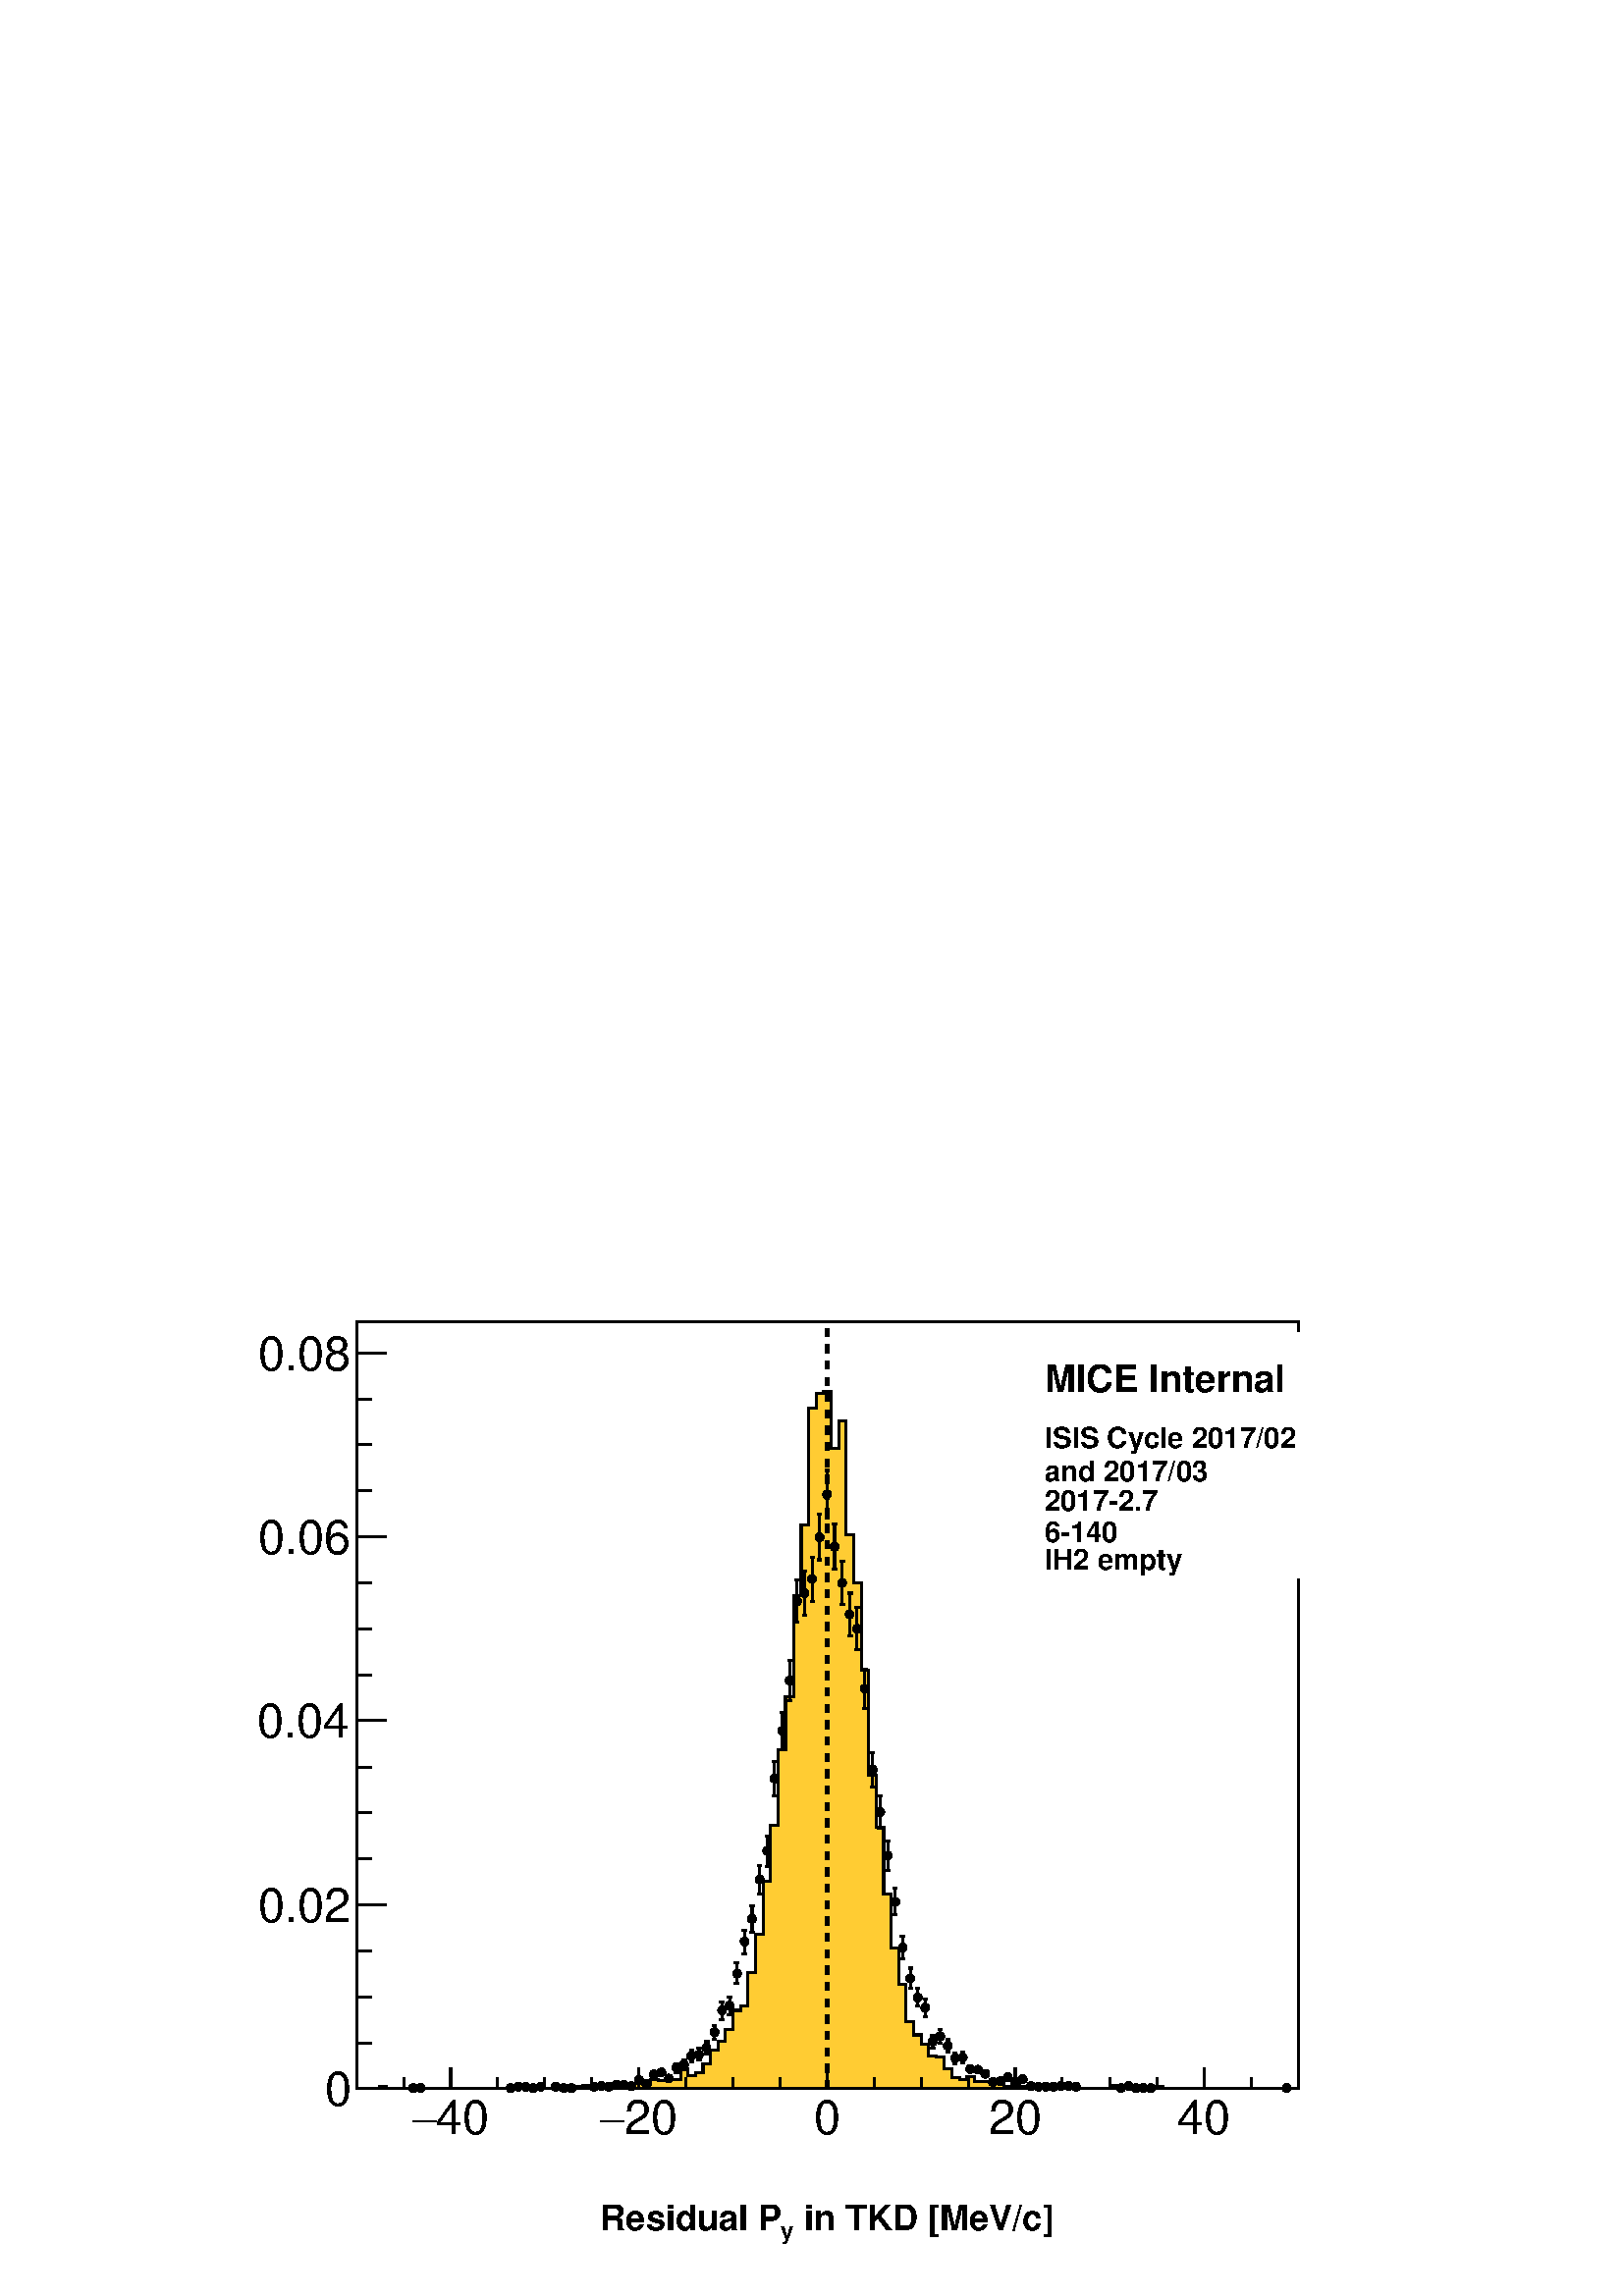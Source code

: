 %!PS-Adobe-2.0 EPSF-2.0
%%BoundingBox:  0 0 567 395
%%EndComments
%%BeginProlog
80 dict begin
/s {stroke} def /l {lineto} def /m {moveto} def /t {translate} def
/r {rotate} def /rl {roll}  def /R {repeat} def
/d {rlineto} def /rm {rmoveto} def /gr {grestore} def /f {eofill} def
/c {setrgbcolor} def /black {0 setgray} def /sd {setdash} def
/cl {closepath} def /sf {scalefont setfont} def /lw {setlinewidth} def
/box {m dup 0 exch d exch 0 d 0 exch neg d cl} def
/NC{systemdict begin initclip end}def/C{NC box clip newpath}def
/bl {box s} def /bf {gsave box gsave f grestore 1 lw [] 0 sd s grestore} def /Y { 0 exch d} def /X { 0 d} def 
/K {{pop pop 0 moveto} exch kshow} bind def
/ita {/ang 15 def gsave [1 0 ang dup sin exch cos div 1 0 0] concat} def 
/mp {newpath /y exch def /x exch def} def
/side {[w .77 mul w .23 mul] .385 w mul sd w 0 l currentpoint t -144 r} def
/mr {mp x y w2 0 360 arc} def /m24 {mr s} def /m20 {mr f} def
/mb {mp x y w2 add m w2 neg 0 d 0 w neg d w 0 d 0 w d cl} def
/mt {mp x y w2 add m w2 neg w neg d w 0 d cl} def
/m21 {mb f} def /m25 {mb s} def /m22 {mt f} def /m26{mt s} def
/m23 {mp x y w2 sub m w2 w d w neg 0 d cl f} def
/m27 {mp x y w2 add m w3 neg w2 neg d w3 w2 neg d w3 w2 d cl s} def
/m28 {mp x w2 sub y w2 sub w3 add m w3 0 d  0 w3 neg d w3 0 d 0 w3 d w3 0 d  0 w3 d w3 neg 0 d 0 w3 d w3 neg 0 d 0 w3 neg d w3 neg 0 d cl s } def
/m29 {mp gsave x w2 sub y w2 add w3 sub m currentpoint t 4 {side} repeat cl fill gr} def
/m30 {mp gsave x w2 sub y w2 add w3 sub m currentpoint t 4 {side} repeat cl s gr} def
/m31 {mp x y w2 sub m 0 w d x w2 sub y m w 0 d x w2 sub y w2 add m w w neg d x w2 sub y w2 sub m w w d s} def
/m32 {mp x y w2 sub m w2 w d w neg 0 d cl s} def
/m33 {mp x y w2 add m w3 neg w2 neg d w3 w2 neg d w3 w2 d cl f} def
/m34 {mp x w2 sub y w2 sub w3 add m w3 0 d  0 w3 neg d w3 0 d 0 w3 d w3 0 d  0 w3 d w3 neg 0 d 0 w3 d w3 neg 0 d 0 w3 neg d w3 neg 0 d cl f } def
/m2 {mp x y w2 sub m 0 w d x w2 sub y m w 0 d s} def
/m5 {mp x w2 sub y w2 sub m w w d x w2 sub y w2 add m w w neg d s} def
/reEncode {exch findfont dup length dict begin {1 index /FID eq  {pop pop} {def} ifelse } forall /Encoding exch def currentdict end dup /FontName get exch definefont pop } def [/Times-Bold /Times-Italic /Times-BoldItalic /Helvetica /Helvetica-Oblique
 /Helvetica-Bold /Helvetica-BoldOblique /Courier /Courier-Oblique /Courier-Bold /Courier-BoldOblique /Times-Roman /AvantGarde-Book /AvantGarde-BookOblique /AvantGarde-Demi /AvantGarde-DemiOblique /Bookman-Demi /Bookman-DemiItalic /Bookman-Light
 /Bookman-LightItalic /Helvetica-Narrow /Helvetica-Narrow-Bold /Helvetica-Narrow-BoldOblique /Helvetica-Narrow-Oblique /NewCenturySchlbk-Roman /NewCenturySchlbk-Bold /NewCenturySchlbk-BoldItalic /NewCenturySchlbk-Italic /Palatino-Bold
 /Palatino-BoldItalic /Palatino-Italic /Palatino-Roman ] {ISOLatin1Encoding reEncode } forall
%%EndProlog
%%BeginSetup
%%EndSetup
newpath  gsave  .25 .25 scale  gsave  0 0 t black[  ] 0 sd 3 lw 1 1 1 c 2268 1579 0 0 bf black 1 1 1 c 1973 1500 227 79 bf black 1 1 1 c 1381 1125 523 304 bf black 1381 1125 523 304 bl 1 1 1 c 1381 1125 523 304 bf black 1381 1125 523 304 bl 1 0.8 0.2
 c black 1 0.8 0.2 c 523 304 m 33 X 4 Y 11 X -4 Y 77 X 1 Y 11 X -1 Y 44 X 1 Y 34 X -1 Y 22 X 3 Y 11 X -3 Y 22 X 1 Y 22 X 3 Y 22 X -3 Y 11 X 2 Y 11 X 2 Y 11 X -4 Y 11 X 2 Y 11 X -2 Y 11 X 2 Y 11 X 1 Y 11 X -1 Y 11 X 5 Y 12 X -1 Y 11 X 7 Y 11 X -2 Y 11
 X 2 Y 22 X 15 Y 11 X -10 Y 11 X 4 Y 11 X 13 Y 11 X 21 Y 11 X 13 Y 11 X 17 Y 11 X 28 Y 11 X 6 Y 11 X 49 Y 11 X 56 Y 11 X 78 Y 11 X 82 Y 11 X 111 Y 11 X 78 Y 12 X 148 Y 11 X 104 Y 11 X 172 Y 11 X 21 Y 11 X 3 Y 11 X -83 Y 11 X 40 Y 11 X -167 Y 11 X -71
 Y 11 X -128 Y 11 X -154 Y 11 X -76 Y 11 X -98 Y 11 X -80 Y 11 X -53 Y 11 X -55 Y 11 X -19 Y 11 X -13 Y 11 X -18 Y 11 X -1 Y 11 X -18 Y 12 X -12 Y 11 X -3 Y 11 X 4 Y 11 X -8 Y 22 X 1 Y 11 X -3 Y 11 X -4 Y 11 X 1 Y 11 X -1 Y 11 X -1 Y 22 X -2 Y 33 X
 -1 Y 11 X 1 Y 11 X -1 Y 11 X 1 Y 11 X -1 Y 23 X 5 Y 11 X -5 Y 22 X 1 Y 11 X -1 Y 22 X 3 Y 11 X -3 Y 177 X 1 Y 11 X -1 Y 11 X f black 1 0.8 0.2 c black 523 304 m 33 X 4 Y 11 X -4 Y 77 X 1 Y 11 X -1 Y 44 X 1 Y 34 X -1 Y 22 X 3 Y 11 X -3 Y 22 X 1 Y 22
 X 3 Y 22 X -3 Y 11 X 2 Y 11 X 2 Y 11 X -4 Y 11 X 2 Y 11 X -2 Y 11 X 2 Y 11 X 1 Y 11 X -1 Y 11 X 5 Y 12 X -1 Y 11 X 7 Y 11 X -2 Y 11 X 2 Y 22 X 15 Y 11 X -10 Y 11 X 4 Y 11 X 13 Y 11 X 21 Y 11 X 13 Y 11 X 17 Y 11 X 28 Y 11 X 6 Y 11 X 49 Y 11 X 56 Y 11
 X 78 Y 11 X 82 Y 11 X 111 Y 11 X 78 Y 12 X 148 Y 11 X 104 Y 11 X 172 Y 11 X 21 Y 11 X 3 Y 11 X -83 Y 11 X 40 Y 11 X -167 Y 11 X -71 Y 11 X -128 Y 11 X -154 Y 11 X -76 Y 11 X -98 Y 11 X -80 Y 11 X -53 Y 11 X -55 Y 11 X -19 Y 11 X -13 Y 11 X -18 Y 11
 X -1 Y 11 X -18 Y 12 X -12 Y 11 X -3 Y 11 X 4 Y 11 X -8 Y 22 X 1 Y 11 X -3 Y 11 X -4 Y 11 X 1 Y 11 X -1 Y 11 X -1 Y 22 X -2 Y 33 X -1 Y 11 X 1 Y 11 X -1 Y 11 X 1 Y 11 X -1 Y 23 X 5 Y 11 X -5 Y 22 X 1 Y 11 X -1 Y 22 X 3 Y 11 X -3 Y 177 X 1 Y 11 X -1
 Y 11 X s 523 304 m 1381 X s 661 335 m -31 Y s 730 320 m -16 Y s 799 320 m -16 Y s 868 320 m -16 Y s 937 335 m -31 Y s 1006 320 m -16 Y s 1075 320 m -16 Y s 1144 320 m -16 Y s 1213 335 m -31 Y s 1282 320 m -16 Y s 1351 320 m -16 Y s 1420 320 m -16 Y
 s 1489 335 m -31 Y s 1558 320 m -16 Y s 1628 320 m -16 Y s 1697 320 m -16 Y s 1766 335 m -31 Y s 661 335 m -31 Y s 592 320 m -16 Y s 523 320 m -16 Y s 1766 335 m -31 Y s 1835 320 m -16 Y s
 gsave  1973 1500 227 79 C 640.029 237.168 t 0 r /Helvetica findfont 69.881 sf 0 0 m (40) show NC gr 
 gsave  1973 1500 227 79 C 602.667 237.168 t 0 r /Symbol findfont 69.881 sf 0 0 m (-) show NC gr 
 gsave  1973 1500 227 79 C 916.183 237.168 t 0 r /Helvetica findfont 69.881 sf 0 0 m (20) show NC gr 
 gsave  1973 1500 227 79 C 878.821 237.168 t 0 r /Symbol findfont 69.881 sf 0 0 m (-) show NC gr 
 gsave  1973 1500 227 79 C 1193.96 237.168 t 0 r /Helvetica findfont 69.881 sf 0 0 m (0) show NC gr 
 gsave  1973 1500 227 79 C 1450.62 237.168 t 0 r /Helvetica findfont 69.881 sf 0 0 m (20) show NC gr 
 gsave  1973 1500 227 79 C 1726.78 237.168 t 0 r /Helvetica findfont 69.881 sf 0 0 m (40) show NC gr  523 304 m 1125 Y s 567 304 m -44 X s 545 371 m -22 X s 545 439 m -22 X s 545 506 m -22 X s 567 574 m -44 X s 545 641 m -22 X s 545 709 m -22 X s
 545 776 m -22 X s 567 844 m -44 X s 545 911 m -22 X s 545 979 m -22 X s 545 1046 m -22 X s 567 1114 m -44 X s 545 1181 m -22 X s 545 1249 m -22 X s 545 1316 m -22 X s 567 1383 m -44 X s 567 1383 m -44 X s
 gsave  1973 1500 227 79 C 475.961 279.403 t 0 r /Helvetica findfont 69.881 sf 0 0 m (0) show NC gr 
 gsave  1973 1500 227 79 C 378.494 549.06 t 0 r /Helvetica findfont 69.881 sf 0 0 m (0.02) show NC gr 
 gsave  1973 1500 227 79 C 376.87 818.717 t 0 r /Helvetica findfont 69.881 sf 0 0 m (0.04) show NC gr 
 gsave  1973 1500 227 79 C 378.494 1088.37 t 0 r /Helvetica findfont 69.881 sf 0 0 m (0.06) show NC gr 
 gsave  1973 1500 227 79 C 378.494 1358.03 t 0 r /Helvetica findfont 69.881 sf 0 0 m (0.08) show NC gr  /w 13 def /w2 {w 2 div} def /w3 {w 3 div} def 606 305 m20 617 305 m20 749 305 m20 760 307 m20 771 307 m20 782 305 m20 793 307 m20 815 307 m20 827
 305 m20 838 305 m20 871 307 m20 882 308 m20 893 307 m20 904 310 m20 915 310 m20 926 308 m20 937 317 m20 948 311 m20 959 325 m20 970 328 m20 981 319 m20 992 328 m s 992 341 m s 989 328 m 7 X s 989 341 m 7 X s 992 335 m20 1003 332 m s 1003 345 m 1 Y s
 1000 332 m 7 X s 1000 346 m 7 X s 1003 339 m20 1014 343 m 2 Y s 1014 358 m 2 Y s 1011 343 m 7 X s 1011 360 m 7 X s 1014 352 m20 1025 346 m 2 Y s 1025 361 m 2 Y s 1022 346 m 7 X s 1022 363 m 7 X s 1025 354 m20 1036 355 m 3 Y s 1036 371 m 2 Y s 1033
 355 m 7 X s 1033 373 m 7 X s 1036 364 m20 1048 376 m 4 Y s 1048 393 m 4 Y s 1044 376 m 7 X s 1044 397 m 7 X s 1048 387 m20 1059 406 m 6 Y s 1059 425 m 6 Y s 1055 406 m 7 X s 1055 431 m 7 X s 1059 419 m20 1070 413 m 6 Y s 1070 432 m 7 Y s 1066 413 m
 7 X s 1066 439 m 7 X s 1070 426 m20 1081 458 m 9 Y s 1081 480 m 9 Y s 1077 458 m 7 X s 1077 489 m 7 X s 1081 473 m20 1092 502 m 11 Y s 1092 526 m 11 Y s 1088 502 m 7 X s 1088 537 m 7 X s 1092 520 m20 1103 534 m 13 Y s 1103 560 m 12 Y s 1099 534 m 7
 X s 1099 572 m 7 X s 1103 553 m20 1114 590 m 14 Y s 1114 617 m 14 Y s 1111 590 m 6 X s 1111 631 m 6 X s 1114 611 m20 1125 630 m 16 Y s 1125 659 m 16 Y s 1122 630 m 6 X s 1122 675 m 6 X s 1125 653 m20 1136 734 m 18 Y s 1136 765 m 19 Y s 1133 734 m 6
 X s 1133 784 m 6 X s 1136 759 m20 1147 802 m 20 Y s 1147 835 m 21 Y s 1144 802 m 6 X s 1144 856 m 6 X s 1147 829 m20 1158 874 m 23 Y s 1158 910 m 22 Y s 1155 874 m 6 X s 1155 932 m 6 X s 1158 903 m20 1169 988 m 25 Y s 1169 1026 m 25 Y s 1166 988 m 6
 X s 1166 1051 m 6 X s 1169 1019 m20 1180 999 m 25 Y s 1180 1037 m 26 Y s 1177 999 m 6 X s 1177 1063 m 6 X s 1180 1031 m20 1191 1019 m 26 Y s 1191 1058 m 26 Y s 1188 1019 m 6 X s 1188 1084 m 6 X s 1191 1052 m20 1202 1080 m 27 Y s 1202 1120 m 27 Y s
 1199 1080 m 6 X s 1199 1147 m 6 X s 1202 1113 m20 1213 1141 m 29 Y s 1213 1183 m 28 Y s 1210 1141 m 6 X s 1210 1211 m 6 X s 1213 1176 m20 1224 1066 m 27 Y s 1224 1106 m 27 Y s 1221 1066 m 7 X s 1221 1133 m 7 X s 1224 1099 m20 1235 1014 m 26 Y s 1235
 1053 m 25 Y s 1232 1014 m 7 X s 1232 1078 m 7 X s 1235 1046 m20 1246 969 m 24 Y s 1246 1006 m 25 Y s 1243 969 m 7 X s 1243 1031 m 7 X s 1246 1000 m20 1257 948 m 24 Y s 1257 985 m 25 Y s 1254 948 m 7 X s 1254 1010 m 7 X s 1257 979 m20 1268 862 m 22 Y
 s 1268 897 m 22 Y s 1265 862 m 7 X s 1265 919 m 7 X s 1268 891 m20 1280 746 m 19 Y s 1280 778 m 19 Y s 1276 746 m 7 X s 1276 797 m 7 X s 1280 772 m20 1291 686 m 17 Y s 1291 716 m 18 Y s 1287 686 m 7 X s 1287 734 m 7 X s 1291 710 m20 1302 624 m 15 Y
 s 1302 652 m 15 Y s 1298 624 m 7 X s 1298 667 m 7 X s 1302 646 m20 1313 559 m 13 Y s 1313 585 m 13 Y s 1309 559 m 7 X s 1309 598 m 7 X s 1313 578 m20 1324 494 m 11 Y s 1324 518 m 10 Y s 1320 494 m 7 X s 1320 528 m 7 X s 1324 511 m20 1335 451 m 9 Y s
 1335 473 m 8 Y s 1332 451 m 6 X s 1332 481 m 6 X s 1335 466 m20 1346 425 m 7 Y s 1346 445 m 7 Y s 1343 425 m 6 X s 1343 452 m 6 X s 1346 438 m20 1357 410 m 6 Y s 1357 429 m 7 Y s 1354 410 m 6 X s 1354 436 m 6 X s 1357 423 m20 1368 363 m 3 Y s 1368
 379 m 3 Y s 1365 363 m 6 X s 1365 382 m 6 X s 1368 373 m20 1379 371 m 3 Y s 1379 387 m 4 Y s 1376 371 m 6 X s 1376 391 m 6 X s 1379 381 m20 1390 358 m 2 Y s 1390 373 m 3 Y s 1387 358 m 6 X s 1387 376 m 6 X s 1390 367 m20 1401 341 m 1 Y s 1401 355 m
 2 Y s 1398 341 m 6 X s 1398 357 m 6 X s 1401 349 m20 1412 342 m 2 Y s 1412 357 m 1 Y s 1409 342 m 6 X s 1409 358 m 6 X s 1412 350 m20 1423 333 m20 1434 332 m20 1445 326 m20 1456 314 m20 1467 315 m20 1478 321 m20 1489 314 m20 1500 318 m20 1512 308
 m20 1523 307 m20 1534 307 m20 1545 307 m20 1556 308 m20 1567 308 m20 1578 307 m20 1644 305 m20 1655 308 m20 1666 305 m20 1677 305 m20 1688 305 m20 1887 305 m20[ 12 12] 0 sd 6 lw 1213 304 m 1125 Y s[  ] 0 sd 3 lw 1 1 1 c 474 135 1509 1279 bf black
 gsave  1973 1500 227 79 C 1531.85 1325.54 t 0 r /Helvetica-Bold findfont 55.255 sf 0 0 m (MICE Internal) show NC gr  1 1 1 c 474 90 1509 1189 bf black
 gsave  1973 1500 227 79 C 1531.85 1244.32 t 0 r /Helvetica-Bold findfont 42.254 sf 0 0 m (ISIS Cycle 2017/02) show NC gr 
 gsave  1973 1500 227 79 C 1531.85 1195.59 t 0 r /Helvetica-Bold findfont 42.254 sf 0 0 m (and 2017/03) show NC gr  1 1 1 c 474 135 1509 1054 bf black
 gsave  1973 1500 227 79 C 1531.85 1151.73 t 0 r /Helvetica-Bold findfont 42.254 sf 0 0 m (2017\2552.7) show NC gr 
 gsave  1973 1500 227 79 C 1531.85 1106.24 t 0 r /Helvetica-Bold findfont 42.254 sf 0 0 m (6\255140) show NC gr 
 gsave  1973 1500 227 79 C 1531.85 1065.63 t 0 r /Helvetica-Bold findfont 42.254 sf 0 0 m (lH2 empty) show NC gr  1 1 1 c 1973 126 227 32 bf black
 gsave  2268 1579 0 0 C 1164.72 95.842 t 0 r /Helvetica-Bold findfont 51.982 sf 0 0 m ( in TKD [MeV/c]) show NC gr 
 gsave  2268 1579 0 0 C 1145.23 82.846 t 0 r /Helvetica-Bold findfont 34.113 sf 0 0 m (y) show NC gr 
 gsave  2268 1579 0 0 C 880.446 95.842 t 0 r /Helvetica-Bold findfont 51.982 sf 0 0 m (Residual P) show NC gr 
 gr  gr showpage
end
%%EOF

